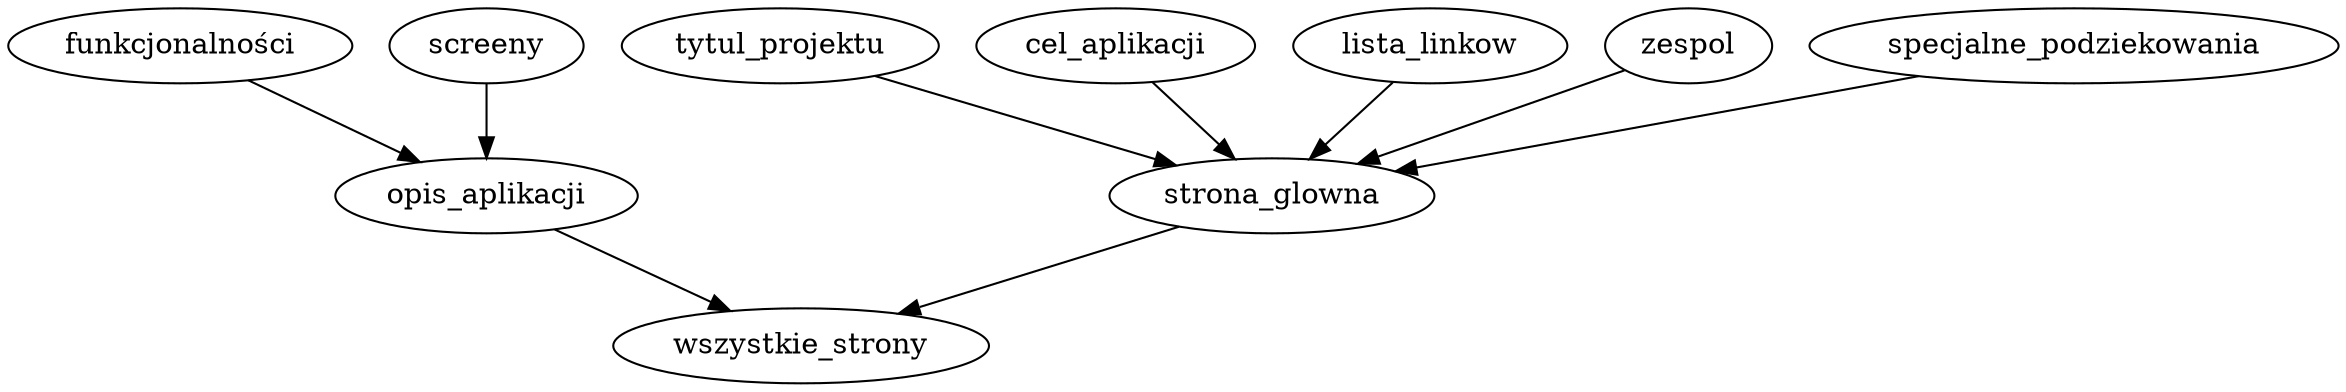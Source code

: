 digraph GR {
    strona_glowna -> wszystkie_strony;
    opis_aplikacji -> wszystkie_strony;
    tytul_projektu -> strona_glowna;
    cel_aplikacji -> strona_glowna;
    lista_linkow -> strona_glowna;
    zespol -> strona_glowna;
    specjalne_podziekowania -> strona_glowna;
    funkcjonalności -> opis_aplikacji;
    screeny -> opis_aplikacji;
}